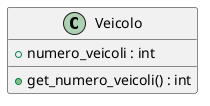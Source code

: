 @startuml Veicolo
class Veicolo {
   + numero_veicoli : int
   + get_numero_veicoli() : int
}

@enduml